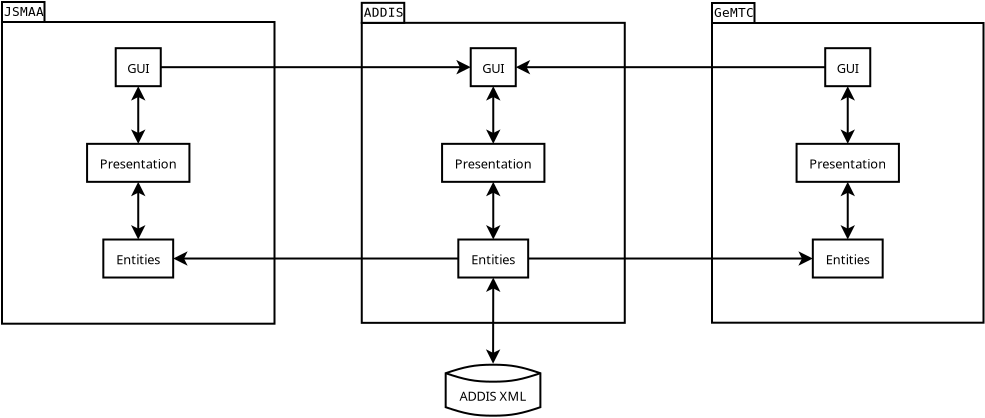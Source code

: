 <?xml version="1.0" encoding="UTF-8"?>
<dia:diagram xmlns:dia="http://www.lysator.liu.se/~alla/dia/">
  <dia:layer name="Background" visible="true" active="true">
    <dia:group>
      <dia:group>
        <dia:object type="UML - LargePackage" version="0" id="O0">
          <dia:attribute name="obj_pos">
            <dia:point val="2.62,2.545"/>
          </dia:attribute>
          <dia:attribute name="obj_bb">
            <dia:rectangle val="2.57,1.495;16.295,17.68"/>
          </dia:attribute>
          <dia:attribute name="meta">
            <dia:composite type="dict"/>
          </dia:attribute>
          <dia:attribute name="elem_corner">
            <dia:point val="2.62,2.545"/>
          </dia:attribute>
          <dia:attribute name="elem_width">
            <dia:real val="13.625"/>
          </dia:attribute>
          <dia:attribute name="elem_height">
            <dia:real val="15.085"/>
          </dia:attribute>
          <dia:attribute name="line_width">
            <dia:real val="0.1"/>
          </dia:attribute>
          <dia:attribute name="line_colour">
            <dia:color val="#000000"/>
          </dia:attribute>
          <dia:attribute name="fill_colour">
            <dia:color val="#ffffff"/>
          </dia:attribute>
          <dia:attribute name="text_colour">
            <dia:color val="#000000"/>
          </dia:attribute>
          <dia:attribute name="stereotype">
            <dia:string>##</dia:string>
          </dia:attribute>
          <dia:attribute name="name">
            <dia:string>#JSMAA#</dia:string>
          </dia:attribute>
        </dia:object>
        <dia:group>
          <dia:object type="Flowchart - Box" version="0" id="O1">
            <dia:attribute name="obj_pos">
              <dia:point val="8.306,3.854"/>
            </dia:attribute>
            <dia:attribute name="obj_bb">
              <dia:rectangle val="8.256,3.804;10.609,5.804"/>
            </dia:attribute>
            <dia:attribute name="elem_corner">
              <dia:point val="8.306,3.854"/>
            </dia:attribute>
            <dia:attribute name="elem_width">
              <dia:real val="2.252"/>
            </dia:attribute>
            <dia:attribute name="elem_height">
              <dia:real val="1.9"/>
            </dia:attribute>
            <dia:attribute name="show_background">
              <dia:boolean val="true"/>
            </dia:attribute>
            <dia:attribute name="padding">
              <dia:real val="0.5"/>
            </dia:attribute>
            <dia:attribute name="text">
              <dia:composite type="text">
                <dia:attribute name="string">
                  <dia:string>#GUI#</dia:string>
                </dia:attribute>
                <dia:attribute name="font">
                  <dia:font family="sans" style="0" name="Helvetica"/>
                </dia:attribute>
                <dia:attribute name="height">
                  <dia:real val="0.8"/>
                </dia:attribute>
                <dia:attribute name="pos">
                  <dia:point val="9.433,4.999"/>
                </dia:attribute>
                <dia:attribute name="color">
                  <dia:color val="#000000"/>
                </dia:attribute>
                <dia:attribute name="alignment">
                  <dia:enum val="1"/>
                </dia:attribute>
              </dia:composite>
            </dia:attribute>
          </dia:object>
          <dia:object type="Flowchart - Box" version="0" id="O2">
            <dia:attribute name="obj_pos">
              <dia:point val="6.874,8.637"/>
            </dia:attribute>
            <dia:attribute name="obj_bb">
              <dia:rectangle val="6.824,8.588;12.041,10.588"/>
            </dia:attribute>
            <dia:attribute name="elem_corner">
              <dia:point val="6.874,8.637"/>
            </dia:attribute>
            <dia:attribute name="elem_width">
              <dia:real val="5.117"/>
            </dia:attribute>
            <dia:attribute name="elem_height">
              <dia:real val="1.9"/>
            </dia:attribute>
            <dia:attribute name="show_background">
              <dia:boolean val="true"/>
            </dia:attribute>
            <dia:attribute name="padding">
              <dia:real val="0.5"/>
            </dia:attribute>
            <dia:attribute name="text">
              <dia:composite type="text">
                <dia:attribute name="string">
                  <dia:string>#Presentation#</dia:string>
                </dia:attribute>
                <dia:attribute name="font">
                  <dia:font family="sans" style="0" name="Helvetica"/>
                </dia:attribute>
                <dia:attribute name="height">
                  <dia:real val="0.8"/>
                </dia:attribute>
                <dia:attribute name="pos">
                  <dia:point val="9.433,9.783"/>
                </dia:attribute>
                <dia:attribute name="color">
                  <dia:color val="#000000"/>
                </dia:attribute>
                <dia:attribute name="alignment">
                  <dia:enum val="1"/>
                </dia:attribute>
              </dia:composite>
            </dia:attribute>
          </dia:object>
          <dia:object type="Flowchart - Box" version="0" id="O3">
            <dia:attribute name="obj_pos">
              <dia:point val="7.686,13.421"/>
            </dia:attribute>
            <dia:attribute name="obj_bb">
              <dia:rectangle val="7.636,13.371;11.229,15.371"/>
            </dia:attribute>
            <dia:attribute name="elem_corner">
              <dia:point val="7.686,13.421"/>
            </dia:attribute>
            <dia:attribute name="elem_width">
              <dia:real val="3.493"/>
            </dia:attribute>
            <dia:attribute name="elem_height">
              <dia:real val="1.9"/>
            </dia:attribute>
            <dia:attribute name="show_background">
              <dia:boolean val="true"/>
            </dia:attribute>
            <dia:attribute name="padding">
              <dia:real val="0.5"/>
            </dia:attribute>
            <dia:attribute name="text">
              <dia:composite type="text">
                <dia:attribute name="string">
                  <dia:string>#Entities#</dia:string>
                </dia:attribute>
                <dia:attribute name="font">
                  <dia:font family="sans" style="0" name="Helvetica"/>
                </dia:attribute>
                <dia:attribute name="height">
                  <dia:real val="0.8"/>
                </dia:attribute>
                <dia:attribute name="pos">
                  <dia:point val="9.433,14.566"/>
                </dia:attribute>
                <dia:attribute name="color">
                  <dia:color val="#000000"/>
                </dia:attribute>
                <dia:attribute name="alignment">
                  <dia:enum val="1"/>
                </dia:attribute>
              </dia:composite>
            </dia:attribute>
          </dia:object>
          <dia:object type="Standard - Line" version="0" id="O4">
            <dia:attribute name="obj_pos">
              <dia:point val="9.432,5.754"/>
            </dia:attribute>
            <dia:attribute name="obj_bb">
              <dia:rectangle val="9.071,5.704;9.794,8.688"/>
            </dia:attribute>
            <dia:attribute name="conn_endpoints">
              <dia:point val="9.432,5.754"/>
              <dia:point val="9.432,8.637"/>
            </dia:attribute>
            <dia:attribute name="numcp">
              <dia:int val="1"/>
            </dia:attribute>
            <dia:attribute name="start_arrow">
              <dia:enum val="22"/>
            </dia:attribute>
            <dia:attribute name="start_arrow_length">
              <dia:real val="0.5"/>
            </dia:attribute>
            <dia:attribute name="start_arrow_width">
              <dia:real val="0.5"/>
            </dia:attribute>
            <dia:attribute name="end_arrow">
              <dia:enum val="22"/>
            </dia:attribute>
            <dia:attribute name="end_arrow_length">
              <dia:real val="0.5"/>
            </dia:attribute>
            <dia:attribute name="end_arrow_width">
              <dia:real val="0.5"/>
            </dia:attribute>
            <dia:connections>
              <dia:connection handle="0" to="O1" connection="13"/>
              <dia:connection handle="1" to="O2" connection="2"/>
            </dia:connections>
          </dia:object>
          <dia:object type="Standard - Line" version="0" id="O5">
            <dia:attribute name="obj_pos">
              <dia:point val="9.432,10.537"/>
            </dia:attribute>
            <dia:attribute name="obj_bb">
              <dia:rectangle val="9.071,10.488;9.794,13.471"/>
            </dia:attribute>
            <dia:attribute name="conn_endpoints">
              <dia:point val="9.432,10.537"/>
              <dia:point val="9.432,13.421"/>
            </dia:attribute>
            <dia:attribute name="numcp">
              <dia:int val="1"/>
            </dia:attribute>
            <dia:attribute name="start_arrow">
              <dia:enum val="22"/>
            </dia:attribute>
            <dia:attribute name="start_arrow_length">
              <dia:real val="0.5"/>
            </dia:attribute>
            <dia:attribute name="start_arrow_width">
              <dia:real val="0.5"/>
            </dia:attribute>
            <dia:attribute name="end_arrow">
              <dia:enum val="22"/>
            </dia:attribute>
            <dia:attribute name="end_arrow_length">
              <dia:real val="0.5"/>
            </dia:attribute>
            <dia:attribute name="end_arrow_width">
              <dia:real val="0.5"/>
            </dia:attribute>
            <dia:connections>
              <dia:connection handle="0" to="O2" connection="13"/>
              <dia:connection handle="1" to="O3" connection="2"/>
            </dia:connections>
          </dia:object>
        </dia:group>
      </dia:group>
      <dia:group>
        <dia:object type="UML - LargePackage" version="0" id="O6">
          <dia:attribute name="obj_pos">
            <dia:point val="38.12,2.595"/>
          </dia:attribute>
          <dia:attribute name="obj_bb">
            <dia:rectangle val="38.07,1.545;51.745,17.63"/>
          </dia:attribute>
          <dia:attribute name="meta">
            <dia:composite type="dict"/>
          </dia:attribute>
          <dia:attribute name="elem_corner">
            <dia:point val="38.12,2.595"/>
          </dia:attribute>
          <dia:attribute name="elem_width">
            <dia:real val="13.575"/>
          </dia:attribute>
          <dia:attribute name="elem_height">
            <dia:real val="14.985"/>
          </dia:attribute>
          <dia:attribute name="line_width">
            <dia:real val="0.1"/>
          </dia:attribute>
          <dia:attribute name="line_colour">
            <dia:color val="#000000"/>
          </dia:attribute>
          <dia:attribute name="fill_colour">
            <dia:color val="#ffffff"/>
          </dia:attribute>
          <dia:attribute name="text_colour">
            <dia:color val="#000000"/>
          </dia:attribute>
          <dia:attribute name="stereotype">
            <dia:string>##</dia:string>
          </dia:attribute>
          <dia:attribute name="name">
            <dia:string>#GeMTC#</dia:string>
          </dia:attribute>
        </dia:object>
        <dia:group>
          <dia:object type="Flowchart - Box" version="0" id="O7">
            <dia:attribute name="obj_pos">
              <dia:point val="43.781,3.854"/>
            </dia:attribute>
            <dia:attribute name="obj_bb">
              <dia:rectangle val="43.731,3.804;46.084,5.804"/>
            </dia:attribute>
            <dia:attribute name="elem_corner">
              <dia:point val="43.781,3.854"/>
            </dia:attribute>
            <dia:attribute name="elem_width">
              <dia:real val="2.252"/>
            </dia:attribute>
            <dia:attribute name="elem_height">
              <dia:real val="1.9"/>
            </dia:attribute>
            <dia:attribute name="show_background">
              <dia:boolean val="true"/>
            </dia:attribute>
            <dia:attribute name="padding">
              <dia:real val="0.5"/>
            </dia:attribute>
            <dia:attribute name="text">
              <dia:composite type="text">
                <dia:attribute name="string">
                  <dia:string>#GUI#</dia:string>
                </dia:attribute>
                <dia:attribute name="font">
                  <dia:font family="sans" style="0" name="Helvetica"/>
                </dia:attribute>
                <dia:attribute name="height">
                  <dia:real val="0.8"/>
                </dia:attribute>
                <dia:attribute name="pos">
                  <dia:point val="44.908,4.999"/>
                </dia:attribute>
                <dia:attribute name="color">
                  <dia:color val="#000000"/>
                </dia:attribute>
                <dia:attribute name="alignment">
                  <dia:enum val="1"/>
                </dia:attribute>
              </dia:composite>
            </dia:attribute>
          </dia:object>
          <dia:object type="Flowchart - Box" version="0" id="O8">
            <dia:attribute name="obj_pos">
              <dia:point val="42.349,8.637"/>
            </dia:attribute>
            <dia:attribute name="obj_bb">
              <dia:rectangle val="42.299,8.588;47.516,10.588"/>
            </dia:attribute>
            <dia:attribute name="elem_corner">
              <dia:point val="42.349,8.637"/>
            </dia:attribute>
            <dia:attribute name="elem_width">
              <dia:real val="5.117"/>
            </dia:attribute>
            <dia:attribute name="elem_height">
              <dia:real val="1.9"/>
            </dia:attribute>
            <dia:attribute name="show_background">
              <dia:boolean val="true"/>
            </dia:attribute>
            <dia:attribute name="padding">
              <dia:real val="0.5"/>
            </dia:attribute>
            <dia:attribute name="text">
              <dia:composite type="text">
                <dia:attribute name="string">
                  <dia:string>#Presentation#</dia:string>
                </dia:attribute>
                <dia:attribute name="font">
                  <dia:font family="sans" style="0" name="Helvetica"/>
                </dia:attribute>
                <dia:attribute name="height">
                  <dia:real val="0.8"/>
                </dia:attribute>
                <dia:attribute name="pos">
                  <dia:point val="44.908,9.783"/>
                </dia:attribute>
                <dia:attribute name="color">
                  <dia:color val="#000000"/>
                </dia:attribute>
                <dia:attribute name="alignment">
                  <dia:enum val="1"/>
                </dia:attribute>
              </dia:composite>
            </dia:attribute>
          </dia:object>
          <dia:object type="Flowchart - Box" version="0" id="O9">
            <dia:attribute name="obj_pos">
              <dia:point val="43.161,13.421"/>
            </dia:attribute>
            <dia:attribute name="obj_bb">
              <dia:rectangle val="43.111,13.371;46.704,15.371"/>
            </dia:attribute>
            <dia:attribute name="elem_corner">
              <dia:point val="43.161,13.421"/>
            </dia:attribute>
            <dia:attribute name="elem_width">
              <dia:real val="3.493"/>
            </dia:attribute>
            <dia:attribute name="elem_height">
              <dia:real val="1.9"/>
            </dia:attribute>
            <dia:attribute name="show_background">
              <dia:boolean val="true"/>
            </dia:attribute>
            <dia:attribute name="padding">
              <dia:real val="0.5"/>
            </dia:attribute>
            <dia:attribute name="text">
              <dia:composite type="text">
                <dia:attribute name="string">
                  <dia:string>#Entities#</dia:string>
                </dia:attribute>
                <dia:attribute name="font">
                  <dia:font family="sans" style="0" name="Helvetica"/>
                </dia:attribute>
                <dia:attribute name="height">
                  <dia:real val="0.8"/>
                </dia:attribute>
                <dia:attribute name="pos">
                  <dia:point val="44.908,14.566"/>
                </dia:attribute>
                <dia:attribute name="color">
                  <dia:color val="#000000"/>
                </dia:attribute>
                <dia:attribute name="alignment">
                  <dia:enum val="1"/>
                </dia:attribute>
              </dia:composite>
            </dia:attribute>
          </dia:object>
          <dia:object type="Standard - Line" version="0" id="O10">
            <dia:attribute name="obj_pos">
              <dia:point val="44.907,5.754"/>
            </dia:attribute>
            <dia:attribute name="obj_bb">
              <dia:rectangle val="44.546,5.704;45.269,8.688"/>
            </dia:attribute>
            <dia:attribute name="conn_endpoints">
              <dia:point val="44.907,5.754"/>
              <dia:point val="44.907,8.637"/>
            </dia:attribute>
            <dia:attribute name="numcp">
              <dia:int val="1"/>
            </dia:attribute>
            <dia:attribute name="start_arrow">
              <dia:enum val="22"/>
            </dia:attribute>
            <dia:attribute name="start_arrow_length">
              <dia:real val="0.5"/>
            </dia:attribute>
            <dia:attribute name="start_arrow_width">
              <dia:real val="0.5"/>
            </dia:attribute>
            <dia:attribute name="end_arrow">
              <dia:enum val="22"/>
            </dia:attribute>
            <dia:attribute name="end_arrow_length">
              <dia:real val="0.5"/>
            </dia:attribute>
            <dia:attribute name="end_arrow_width">
              <dia:real val="0.5"/>
            </dia:attribute>
            <dia:connections>
              <dia:connection handle="0" to="O7" connection="13"/>
              <dia:connection handle="1" to="O8" connection="2"/>
            </dia:connections>
          </dia:object>
          <dia:object type="Standard - Line" version="0" id="O11">
            <dia:attribute name="obj_pos">
              <dia:point val="44.907,10.537"/>
            </dia:attribute>
            <dia:attribute name="obj_bb">
              <dia:rectangle val="44.546,10.488;45.269,13.471"/>
            </dia:attribute>
            <dia:attribute name="conn_endpoints">
              <dia:point val="44.907,10.537"/>
              <dia:point val="44.907,13.421"/>
            </dia:attribute>
            <dia:attribute name="numcp">
              <dia:int val="1"/>
            </dia:attribute>
            <dia:attribute name="start_arrow">
              <dia:enum val="22"/>
            </dia:attribute>
            <dia:attribute name="start_arrow_length">
              <dia:real val="0.5"/>
            </dia:attribute>
            <dia:attribute name="start_arrow_width">
              <dia:real val="0.5"/>
            </dia:attribute>
            <dia:attribute name="end_arrow">
              <dia:enum val="22"/>
            </dia:attribute>
            <dia:attribute name="end_arrow_length">
              <dia:real val="0.5"/>
            </dia:attribute>
            <dia:attribute name="end_arrow_width">
              <dia:real val="0.5"/>
            </dia:attribute>
            <dia:connections>
              <dia:connection handle="0" to="O8" connection="13"/>
              <dia:connection handle="1" to="O9" connection="2"/>
            </dia:connections>
          </dia:object>
        </dia:group>
      </dia:group>
      <dia:group>
        <dia:object type="UML - LargePackage" version="0" id="O12">
          <dia:attribute name="obj_pos">
            <dia:point val="20.608,2.587"/>
          </dia:attribute>
          <dia:attribute name="obj_bb">
            <dia:rectangle val="20.558,1.538;33.807,17.637"/>
          </dia:attribute>
          <dia:attribute name="meta">
            <dia:composite type="dict"/>
          </dia:attribute>
          <dia:attribute name="elem_corner">
            <dia:point val="20.608,2.587"/>
          </dia:attribute>
          <dia:attribute name="elem_width">
            <dia:real val="13.15"/>
          </dia:attribute>
          <dia:attribute name="elem_height">
            <dia:real val="15.0"/>
          </dia:attribute>
          <dia:attribute name="line_width">
            <dia:real val="0.1"/>
          </dia:attribute>
          <dia:attribute name="line_colour">
            <dia:color val="#000000"/>
          </dia:attribute>
          <dia:attribute name="fill_colour">
            <dia:color val="#ffffff"/>
          </dia:attribute>
          <dia:attribute name="text_colour">
            <dia:color val="#000000"/>
          </dia:attribute>
          <dia:attribute name="stereotype">
            <dia:string>##</dia:string>
          </dia:attribute>
          <dia:attribute name="name">
            <dia:string>#ADDIS#</dia:string>
          </dia:attribute>
        </dia:object>
        <dia:group>
          <dia:object type="Flowchart - Box" version="0" id="O13">
            <dia:attribute name="obj_pos">
              <dia:point val="26.056,3.854"/>
            </dia:attribute>
            <dia:attribute name="obj_bb">
              <dia:rectangle val="26.006,3.804;28.359,5.804"/>
            </dia:attribute>
            <dia:attribute name="elem_corner">
              <dia:point val="26.056,3.854"/>
            </dia:attribute>
            <dia:attribute name="elem_width">
              <dia:real val="2.252"/>
            </dia:attribute>
            <dia:attribute name="elem_height">
              <dia:real val="1.9"/>
            </dia:attribute>
            <dia:attribute name="show_background">
              <dia:boolean val="true"/>
            </dia:attribute>
            <dia:attribute name="padding">
              <dia:real val="0.5"/>
            </dia:attribute>
            <dia:attribute name="text">
              <dia:composite type="text">
                <dia:attribute name="string">
                  <dia:string>#GUI#</dia:string>
                </dia:attribute>
                <dia:attribute name="font">
                  <dia:font family="sans" style="0" name="Helvetica"/>
                </dia:attribute>
                <dia:attribute name="height">
                  <dia:real val="0.8"/>
                </dia:attribute>
                <dia:attribute name="pos">
                  <dia:point val="27.183,4.999"/>
                </dia:attribute>
                <dia:attribute name="color">
                  <dia:color val="#000000"/>
                </dia:attribute>
                <dia:attribute name="alignment">
                  <dia:enum val="1"/>
                </dia:attribute>
              </dia:composite>
            </dia:attribute>
          </dia:object>
          <dia:object type="Flowchart - Box" version="0" id="O14">
            <dia:attribute name="obj_pos">
              <dia:point val="24.624,8.637"/>
            </dia:attribute>
            <dia:attribute name="obj_bb">
              <dia:rectangle val="24.574,8.588;29.791,10.588"/>
            </dia:attribute>
            <dia:attribute name="elem_corner">
              <dia:point val="24.624,8.637"/>
            </dia:attribute>
            <dia:attribute name="elem_width">
              <dia:real val="5.117"/>
            </dia:attribute>
            <dia:attribute name="elem_height">
              <dia:real val="1.9"/>
            </dia:attribute>
            <dia:attribute name="show_background">
              <dia:boolean val="true"/>
            </dia:attribute>
            <dia:attribute name="padding">
              <dia:real val="0.5"/>
            </dia:attribute>
            <dia:attribute name="text">
              <dia:composite type="text">
                <dia:attribute name="string">
                  <dia:string>#Presentation#</dia:string>
                </dia:attribute>
                <dia:attribute name="font">
                  <dia:font family="sans" style="0" name="Helvetica"/>
                </dia:attribute>
                <dia:attribute name="height">
                  <dia:real val="0.8"/>
                </dia:attribute>
                <dia:attribute name="pos">
                  <dia:point val="27.183,9.783"/>
                </dia:attribute>
                <dia:attribute name="color">
                  <dia:color val="#000000"/>
                </dia:attribute>
                <dia:attribute name="alignment">
                  <dia:enum val="1"/>
                </dia:attribute>
              </dia:composite>
            </dia:attribute>
          </dia:object>
          <dia:object type="Flowchart - Box" version="0" id="O15">
            <dia:attribute name="obj_pos">
              <dia:point val="25.436,13.421"/>
            </dia:attribute>
            <dia:attribute name="obj_bb">
              <dia:rectangle val="25.386,13.371;28.979,15.371"/>
            </dia:attribute>
            <dia:attribute name="elem_corner">
              <dia:point val="25.436,13.421"/>
            </dia:attribute>
            <dia:attribute name="elem_width">
              <dia:real val="3.493"/>
            </dia:attribute>
            <dia:attribute name="elem_height">
              <dia:real val="1.9"/>
            </dia:attribute>
            <dia:attribute name="show_background">
              <dia:boolean val="true"/>
            </dia:attribute>
            <dia:attribute name="padding">
              <dia:real val="0.5"/>
            </dia:attribute>
            <dia:attribute name="text">
              <dia:composite type="text">
                <dia:attribute name="string">
                  <dia:string>#Entities#</dia:string>
                </dia:attribute>
                <dia:attribute name="font">
                  <dia:font family="sans" style="0" name="Helvetica"/>
                </dia:attribute>
                <dia:attribute name="height">
                  <dia:real val="0.8"/>
                </dia:attribute>
                <dia:attribute name="pos">
                  <dia:point val="27.183,14.566"/>
                </dia:attribute>
                <dia:attribute name="color">
                  <dia:color val="#000000"/>
                </dia:attribute>
                <dia:attribute name="alignment">
                  <dia:enum val="1"/>
                </dia:attribute>
              </dia:composite>
            </dia:attribute>
          </dia:object>
          <dia:object type="Standard - Line" version="0" id="O16">
            <dia:attribute name="obj_pos">
              <dia:point val="27.183,5.754"/>
            </dia:attribute>
            <dia:attribute name="obj_bb">
              <dia:rectangle val="26.821,5.704;27.544,8.688"/>
            </dia:attribute>
            <dia:attribute name="conn_endpoints">
              <dia:point val="27.183,5.754"/>
              <dia:point val="27.183,8.637"/>
            </dia:attribute>
            <dia:attribute name="numcp">
              <dia:int val="1"/>
            </dia:attribute>
            <dia:attribute name="start_arrow">
              <dia:enum val="22"/>
            </dia:attribute>
            <dia:attribute name="start_arrow_length">
              <dia:real val="0.5"/>
            </dia:attribute>
            <dia:attribute name="start_arrow_width">
              <dia:real val="0.5"/>
            </dia:attribute>
            <dia:attribute name="end_arrow">
              <dia:enum val="22"/>
            </dia:attribute>
            <dia:attribute name="end_arrow_length">
              <dia:real val="0.5"/>
            </dia:attribute>
            <dia:attribute name="end_arrow_width">
              <dia:real val="0.5"/>
            </dia:attribute>
            <dia:connections>
              <dia:connection handle="0" to="O13" connection="13"/>
              <dia:connection handle="1" to="O14" connection="2"/>
            </dia:connections>
          </dia:object>
          <dia:object type="Standard - Line" version="0" id="O17">
            <dia:attribute name="obj_pos">
              <dia:point val="27.183,10.537"/>
            </dia:attribute>
            <dia:attribute name="obj_bb">
              <dia:rectangle val="26.821,10.488;27.544,13.471"/>
            </dia:attribute>
            <dia:attribute name="conn_endpoints">
              <dia:point val="27.183,10.537"/>
              <dia:point val="27.183,13.421"/>
            </dia:attribute>
            <dia:attribute name="numcp">
              <dia:int val="1"/>
            </dia:attribute>
            <dia:attribute name="start_arrow">
              <dia:enum val="22"/>
            </dia:attribute>
            <dia:attribute name="start_arrow_length">
              <dia:real val="0.5"/>
            </dia:attribute>
            <dia:attribute name="start_arrow_width">
              <dia:real val="0.5"/>
            </dia:attribute>
            <dia:attribute name="end_arrow">
              <dia:enum val="22"/>
            </dia:attribute>
            <dia:attribute name="end_arrow_length">
              <dia:real val="0.5"/>
            </dia:attribute>
            <dia:attribute name="end_arrow_width">
              <dia:real val="0.5"/>
            </dia:attribute>
            <dia:connections>
              <dia:connection handle="0" to="O14" connection="13"/>
              <dia:connection handle="1" to="O15" connection="2"/>
            </dia:connections>
          </dia:object>
        </dia:group>
      </dia:group>
      <dia:object type="Flowchart - Magnetic Disk" version="1" id="O18">
        <dia:attribute name="obj_pos">
          <dia:point val="24.804,19.68"/>
        </dia:attribute>
        <dia:attribute name="obj_bb">
          <dia:rectangle val="24.754,19.63;29.589,22.28"/>
        </dia:attribute>
        <dia:attribute name="meta">
          <dia:composite type="dict"/>
        </dia:attribute>
        <dia:attribute name="elem_corner">
          <dia:point val="24.804,19.68"/>
        </dia:attribute>
        <dia:attribute name="elem_width">
          <dia:real val="4.735"/>
        </dia:attribute>
        <dia:attribute name="elem_height">
          <dia:real val="2.55"/>
        </dia:attribute>
        <dia:attribute name="line_width">
          <dia:real val="0.1"/>
        </dia:attribute>
        <dia:attribute name="line_colour">
          <dia:color val="#000000"/>
        </dia:attribute>
        <dia:attribute name="fill_colour">
          <dia:color val="#ffffff"/>
        </dia:attribute>
        <dia:attribute name="show_background">
          <dia:boolean val="true"/>
        </dia:attribute>
        <dia:attribute name="line_style">
          <dia:enum val="0"/>
          <dia:real val="1"/>
        </dia:attribute>
        <dia:attribute name="padding">
          <dia:real val="0.1"/>
        </dia:attribute>
        <dia:attribute name="text">
          <dia:composite type="text">
            <dia:attribute name="string">
              <dia:string>#ADDIS XML#</dia:string>
            </dia:attribute>
            <dia:attribute name="font">
              <dia:font family="sans" style="0" name="Helvetica"/>
            </dia:attribute>
            <dia:attribute name="height">
              <dia:real val="0.8"/>
            </dia:attribute>
            <dia:attribute name="pos">
              <dia:point val="27.172,21.367"/>
            </dia:attribute>
            <dia:attribute name="color">
              <dia:color val="#000000"/>
            </dia:attribute>
            <dia:attribute name="alignment">
              <dia:enum val="1"/>
            </dia:attribute>
          </dia:composite>
        </dia:attribute>
        <dia:attribute name="flip_horizontal">
          <dia:boolean val="false"/>
        </dia:attribute>
        <dia:attribute name="flip_vertical">
          <dia:boolean val="false"/>
        </dia:attribute>
        <dia:attribute name="subscale">
          <dia:real val="1"/>
        </dia:attribute>
      </dia:object>
      <dia:object type="Standard - Line" version="0" id="O19">
        <dia:attribute name="obj_pos">
          <dia:point val="27.183,15.321"/>
        </dia:attribute>
        <dia:attribute name="obj_bb">
          <dia:rectangle val="26.814,15.271;27.543,19.68"/>
        </dia:attribute>
        <dia:attribute name="conn_endpoints">
          <dia:point val="27.183,15.321"/>
          <dia:point val="27.174,19.63"/>
        </dia:attribute>
        <dia:attribute name="numcp">
          <dia:int val="1"/>
        </dia:attribute>
        <dia:attribute name="start_arrow">
          <dia:enum val="22"/>
        </dia:attribute>
        <dia:attribute name="start_arrow_length">
          <dia:real val="0.5"/>
        </dia:attribute>
        <dia:attribute name="start_arrow_width">
          <dia:real val="0.5"/>
        </dia:attribute>
        <dia:attribute name="end_arrow">
          <dia:enum val="22"/>
        </dia:attribute>
        <dia:attribute name="end_arrow_length">
          <dia:real val="0.5"/>
        </dia:attribute>
        <dia:attribute name="end_arrow_width">
          <dia:real val="0.5"/>
        </dia:attribute>
        <dia:connections>
          <dia:connection handle="1" to="O18" connection="16"/>
        </dia:connections>
      </dia:object>
      <dia:object type="Standard - Line" version="0" id="O20">
        <dia:attribute name="obj_pos">
          <dia:point val="25.436,14.371"/>
        </dia:attribute>
        <dia:attribute name="obj_bb">
          <dia:rectangle val="11.067,14.009;25.486,14.733"/>
        </dia:attribute>
        <dia:attribute name="conn_endpoints">
          <dia:point val="25.436,14.371"/>
          <dia:point val="11.179,14.371"/>
        </dia:attribute>
        <dia:attribute name="numcp">
          <dia:int val="1"/>
        </dia:attribute>
        <dia:attribute name="end_arrow">
          <dia:enum val="22"/>
        </dia:attribute>
        <dia:attribute name="end_arrow_length">
          <dia:real val="0.5"/>
        </dia:attribute>
        <dia:attribute name="end_arrow_width">
          <dia:real val="0.5"/>
        </dia:attribute>
      </dia:object>
      <dia:object type="Standard - Line" version="0" id="O21">
        <dia:attribute name="obj_pos">
          <dia:point val="28.929,14.371"/>
        </dia:attribute>
        <dia:attribute name="obj_bb">
          <dia:rectangle val="28.879,14.009;43.273,14.733"/>
        </dia:attribute>
        <dia:attribute name="conn_endpoints">
          <dia:point val="28.929,14.371"/>
          <dia:point val="43.161,14.371"/>
        </dia:attribute>
        <dia:attribute name="numcp">
          <dia:int val="1"/>
        </dia:attribute>
        <dia:attribute name="end_arrow">
          <dia:enum val="22"/>
        </dia:attribute>
        <dia:attribute name="end_arrow_length">
          <dia:real val="0.5"/>
        </dia:attribute>
        <dia:attribute name="end_arrow_width">
          <dia:real val="0.5"/>
        </dia:attribute>
      </dia:object>
      <dia:object type="Standard - Line" version="0" id="O22">
        <dia:attribute name="obj_pos">
          <dia:point val="43.781,4.804"/>
        </dia:attribute>
        <dia:attribute name="obj_bb">
          <dia:rectangle val="28.197,4.442;43.831,5.166"/>
        </dia:attribute>
        <dia:attribute name="conn_endpoints">
          <dia:point val="43.781,4.804"/>
          <dia:point val="28.309,4.804"/>
        </dia:attribute>
        <dia:attribute name="numcp">
          <dia:int val="1"/>
        </dia:attribute>
        <dia:attribute name="end_arrow">
          <dia:enum val="22"/>
        </dia:attribute>
        <dia:attribute name="end_arrow_length">
          <dia:real val="0.5"/>
        </dia:attribute>
        <dia:attribute name="end_arrow_width">
          <dia:real val="0.5"/>
        </dia:attribute>
      </dia:object>
      <dia:object type="Standard - Line" version="0" id="O23">
        <dia:attribute name="obj_pos">
          <dia:point val="10.559,4.804"/>
        </dia:attribute>
        <dia:attribute name="obj_bb">
          <dia:rectangle val="10.509,4.442;26.168,5.166"/>
        </dia:attribute>
        <dia:attribute name="conn_endpoints">
          <dia:point val="10.559,4.804"/>
          <dia:point val="26.056,4.804"/>
        </dia:attribute>
        <dia:attribute name="numcp">
          <dia:int val="1"/>
        </dia:attribute>
        <dia:attribute name="end_arrow">
          <dia:enum val="22"/>
        </dia:attribute>
        <dia:attribute name="end_arrow_length">
          <dia:real val="0.5"/>
        </dia:attribute>
        <dia:attribute name="end_arrow_width">
          <dia:real val="0.5"/>
        </dia:attribute>
      </dia:object>
    </dia:group>
  </dia:layer>
</dia:diagram>
